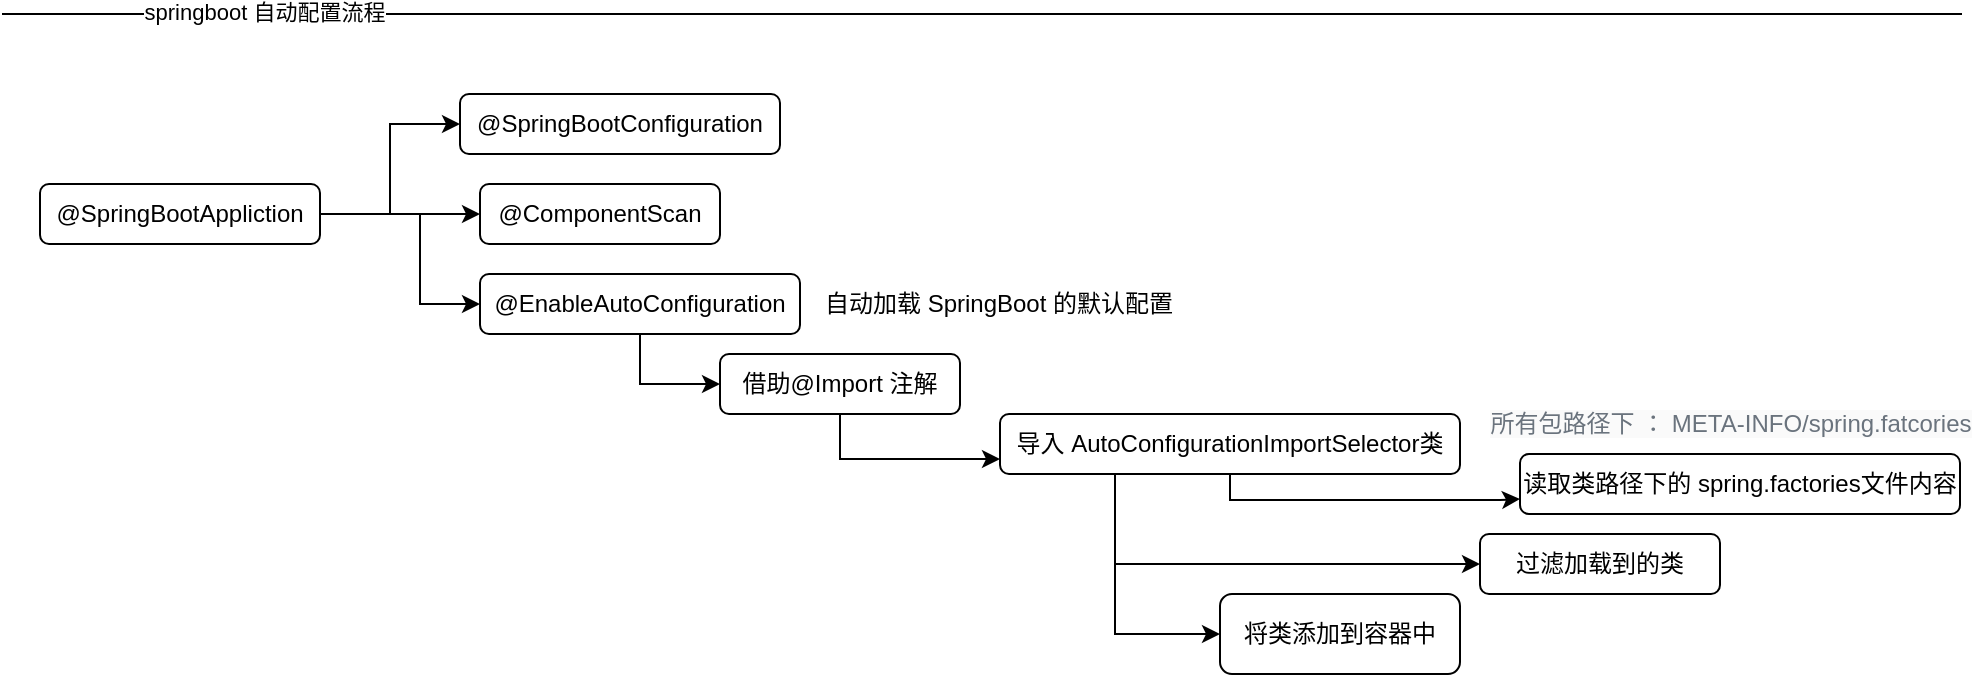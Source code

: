 <mxfile version="14.9.8" type="github">
  <diagram id="dtXTNnCRT1JeaTBHfS76" name="第 1 页">
    <mxGraphModel dx="1422" dy="804" grid="1" gridSize="10" guides="1" tooltips="1" connect="1" arrows="1" fold="1" page="1" pageScale="1" pageWidth="827" pageHeight="1169" math="0" shadow="0">
      <root>
        <mxCell id="0" />
        <mxCell id="1" parent="0" />
        <mxCell id="5PS4r9_0_upMB3MBfYGu-2" style="edgeStyle=orthogonalEdgeStyle;rounded=0;orthogonalLoop=1;jettySize=auto;html=1;exitX=1;exitY=0.5;exitDx=0;exitDy=0;entryX=0;entryY=0.5;entryDx=0;entryDy=0;" parent="1" source="5PS4r9_0_upMB3MBfYGu-1" target="5PS4r9_0_upMB3MBfYGu-3" edge="1">
          <mxGeometry relative="1" as="geometry">
            <mxPoint x="189" y="120" as="targetPoint" />
          </mxGeometry>
        </mxCell>
        <mxCell id="5PS4r9_0_upMB3MBfYGu-4" style="edgeStyle=orthogonalEdgeStyle;rounded=0;orthogonalLoop=1;jettySize=auto;html=1;exitX=1;exitY=0.5;exitDx=0;exitDy=0;" parent="1" source="5PS4r9_0_upMB3MBfYGu-1" edge="1">
          <mxGeometry relative="1" as="geometry">
            <mxPoint x="239" y="180" as="targetPoint" />
          </mxGeometry>
        </mxCell>
        <mxCell id="5PS4r9_0_upMB3MBfYGu-8" style="edgeStyle=orthogonalEdgeStyle;rounded=0;orthogonalLoop=1;jettySize=auto;html=1;exitX=1;exitY=0.5;exitDx=0;exitDy=0;entryX=0;entryY=0.5;entryDx=0;entryDy=0;" parent="1" source="5PS4r9_0_upMB3MBfYGu-1" target="5PS4r9_0_upMB3MBfYGu-7" edge="1">
          <mxGeometry relative="1" as="geometry">
            <Array as="points">
              <mxPoint x="209" y="180" />
              <mxPoint x="209" y="225" />
            </Array>
          </mxGeometry>
        </mxCell>
        <mxCell id="5PS4r9_0_upMB3MBfYGu-1" value="@SpringBootAppliction" style="rounded=1;whiteSpace=wrap;html=1;" parent="1" vertex="1">
          <mxGeometry x="19" y="165" width="140" height="30" as="geometry" />
        </mxCell>
        <mxCell id="5PS4r9_0_upMB3MBfYGu-3" value="@SpringBootConfiguration" style="rounded=1;whiteSpace=wrap;html=1;" parent="1" vertex="1">
          <mxGeometry x="229" y="120" width="160" height="30" as="geometry" />
        </mxCell>
        <mxCell id="5PS4r9_0_upMB3MBfYGu-5" value="@ComponentScan" style="rounded=1;whiteSpace=wrap;html=1;" parent="1" vertex="1">
          <mxGeometry x="239" y="165" width="120" height="30" as="geometry" />
        </mxCell>
        <mxCell id="5PS4r9_0_upMB3MBfYGu-10" style="edgeStyle=orthogonalEdgeStyle;rounded=0;orthogonalLoop=1;jettySize=auto;html=1;exitX=0.5;exitY=1;exitDx=0;exitDy=0;entryX=0;entryY=0.5;entryDx=0;entryDy=0;" parent="1" source="5PS4r9_0_upMB3MBfYGu-7" target="5PS4r9_0_upMB3MBfYGu-11" edge="1">
          <mxGeometry relative="1" as="geometry">
            <mxPoint x="319" y="290" as="targetPoint" />
          </mxGeometry>
        </mxCell>
        <mxCell id="5PS4r9_0_upMB3MBfYGu-7" value="@EnableAutoConfiguration" style="rounded=1;whiteSpace=wrap;html=1;" parent="1" vertex="1">
          <mxGeometry x="239" y="210" width="160" height="30" as="geometry" />
        </mxCell>
        <mxCell id="5PS4r9_0_upMB3MBfYGu-9" value="自动加载 SpringBoot 的默认配置" style="text;html=1;align=center;verticalAlign=middle;resizable=0;points=[];autosize=1;strokeColor=none;" parent="1" vertex="1">
          <mxGeometry x="403" y="215" width="190" height="20" as="geometry" />
        </mxCell>
        <mxCell id="5PS4r9_0_upMB3MBfYGu-12" style="edgeStyle=orthogonalEdgeStyle;rounded=0;orthogonalLoop=1;jettySize=auto;html=1;exitX=0.5;exitY=1;exitDx=0;exitDy=0;entryX=0;entryY=0.75;entryDx=0;entryDy=0;" parent="1" source="5PS4r9_0_upMB3MBfYGu-11" target="5PS4r9_0_upMB3MBfYGu-13" edge="1">
          <mxGeometry relative="1" as="geometry">
            <mxPoint x="469" y="330" as="targetPoint" />
          </mxGeometry>
        </mxCell>
        <mxCell id="5PS4r9_0_upMB3MBfYGu-11" value="借助@Import 注解" style="rounded=1;whiteSpace=wrap;html=1;" parent="1" vertex="1">
          <mxGeometry x="359" y="250" width="120" height="30" as="geometry" />
        </mxCell>
        <mxCell id="5PS4r9_0_upMB3MBfYGu-16" style="edgeStyle=orthogonalEdgeStyle;rounded=0;orthogonalLoop=1;jettySize=auto;html=1;exitX=0.5;exitY=1;exitDx=0;exitDy=0;entryX=0;entryY=0.75;entryDx=0;entryDy=0;" parent="1" source="5PS4r9_0_upMB3MBfYGu-13" target="5PS4r9_0_upMB3MBfYGu-15" edge="1">
          <mxGeometry relative="1" as="geometry">
            <Array as="points">
              <mxPoint x="614" y="323" />
              <mxPoint x="749" y="323" />
            </Array>
          </mxGeometry>
        </mxCell>
        <mxCell id="5PS4r9_0_upMB3MBfYGu-17" style="edgeStyle=orthogonalEdgeStyle;rounded=0;orthogonalLoop=1;jettySize=auto;html=1;exitX=0.25;exitY=1;exitDx=0;exitDy=0;entryX=0;entryY=0.5;entryDx=0;entryDy=0;" parent="1" source="5PS4r9_0_upMB3MBfYGu-13" target="5PS4r9_0_upMB3MBfYGu-18" edge="1">
          <mxGeometry relative="1" as="geometry">
            <mxPoint x="719" y="390" as="targetPoint" />
          </mxGeometry>
        </mxCell>
        <mxCell id="5PS4r9_0_upMB3MBfYGu-19" style="edgeStyle=orthogonalEdgeStyle;rounded=0;orthogonalLoop=1;jettySize=auto;html=1;exitX=0.25;exitY=1;exitDx=0;exitDy=0;entryX=0;entryY=0.5;entryDx=0;entryDy=0;" parent="1" source="5PS4r9_0_upMB3MBfYGu-13" target="5PS4r9_0_upMB3MBfYGu-20" edge="1">
          <mxGeometry relative="1" as="geometry">
            <mxPoint x="557" y="440" as="targetPoint" />
          </mxGeometry>
        </mxCell>
        <mxCell id="5PS4r9_0_upMB3MBfYGu-13" value="导入 AutoConfigurationImportSelector类" style="rounded=1;whiteSpace=wrap;html=1;" parent="1" vertex="1">
          <mxGeometry x="499" y="280" width="230" height="30" as="geometry" />
        </mxCell>
        <mxCell id="5PS4r9_0_upMB3MBfYGu-15" value="读取类路径下的 spring.factories文件内容" style="rounded=1;whiteSpace=wrap;html=1;" parent="1" vertex="1">
          <mxGeometry x="759" y="300" width="220" height="30" as="geometry" />
        </mxCell>
        <mxCell id="5PS4r9_0_upMB3MBfYGu-18" value="过滤加载到的类" style="rounded=1;whiteSpace=wrap;html=1;" parent="1" vertex="1">
          <mxGeometry x="739" y="340" width="120" height="30" as="geometry" />
        </mxCell>
        <mxCell id="5PS4r9_0_upMB3MBfYGu-20" value="将类添加到容器中" style="rounded=1;whiteSpace=wrap;html=1;" parent="1" vertex="1">
          <mxGeometry x="609" y="370" width="120" height="40" as="geometry" />
        </mxCell>
        <mxCell id="5PS4r9_0_upMB3MBfYGu-21" value="&lt;span style=&quot;color: rgb(106 , 115 , 125) ; background-color: rgb(250 , 250 , 250)&quot;&gt;&lt;font style=&quot;font-size: 12px&quot;&gt;所有包路径下 ： META-INFO/spring.fatcories&lt;/font&gt;&lt;/span&gt;" style="text;html=1;align=center;verticalAlign=middle;resizable=0;points=[];autosize=1;strokeColor=none;" parent="1" vertex="1">
          <mxGeometry x="739" y="276" width="250" height="18" as="geometry" />
        </mxCell>
        <mxCell id="Lq-H3Xx7saDETIWOeCJo-2" value="" style="endArrow=none;html=1;" edge="1" parent="1">
          <mxGeometry width="50" height="50" relative="1" as="geometry">
            <mxPoint y="80" as="sourcePoint" />
            <mxPoint x="980" y="80" as="targetPoint" />
          </mxGeometry>
        </mxCell>
        <mxCell id="Lq-H3Xx7saDETIWOeCJo-3" value="springboot 自动配置流程" style="edgeLabel;html=1;align=center;verticalAlign=middle;resizable=0;points=[];" vertex="1" connectable="0" parent="Lq-H3Xx7saDETIWOeCJo-2">
          <mxGeometry x="0.034" y="1" relative="1" as="geometry">
            <mxPoint x="-376" as="offset" />
          </mxGeometry>
        </mxCell>
      </root>
    </mxGraphModel>
  </diagram>
</mxfile>
